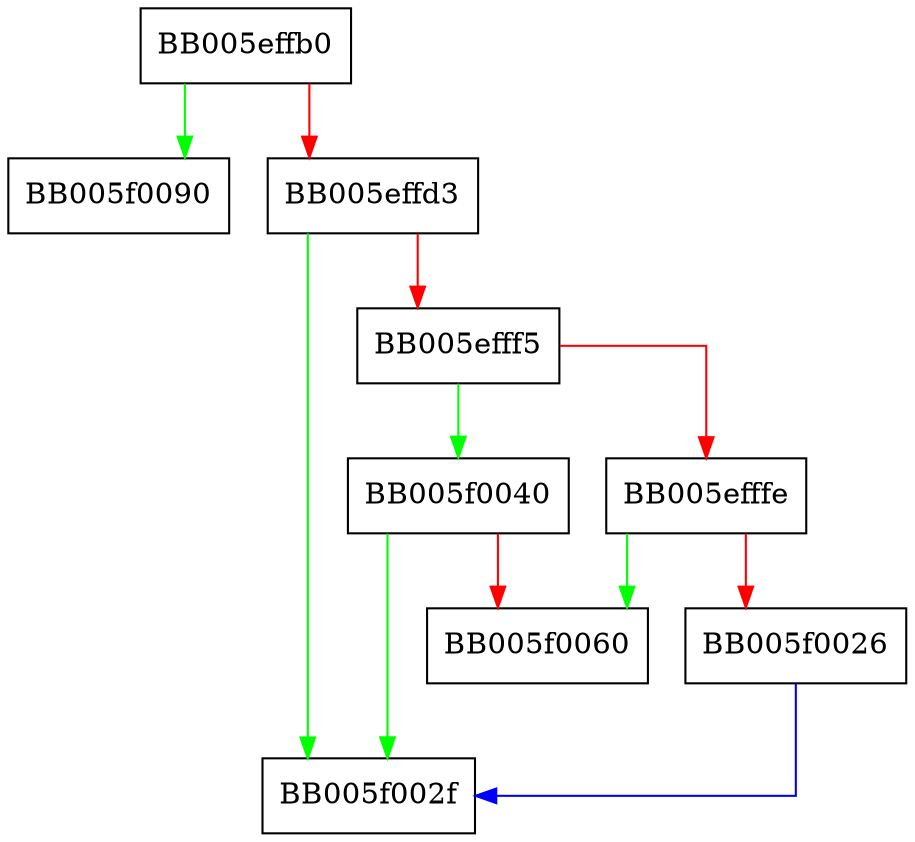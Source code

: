 digraph ossl_hexstr2buf_sep {
  node [shape="box"];
  graph [splines=ortho];
  BB005effb0 -> BB005f0090 [color="green"];
  BB005effb0 -> BB005effd3 [color="red"];
  BB005effd3 -> BB005f002f [color="green"];
  BB005effd3 -> BB005efff5 [color="red"];
  BB005efff5 -> BB005f0040 [color="green"];
  BB005efff5 -> BB005efffe [color="red"];
  BB005efffe -> BB005f0060 [color="green"];
  BB005efffe -> BB005f0026 [color="red"];
  BB005f0026 -> BB005f002f [color="blue"];
  BB005f0040 -> BB005f002f [color="green"];
  BB005f0040 -> BB005f0060 [color="red"];
}